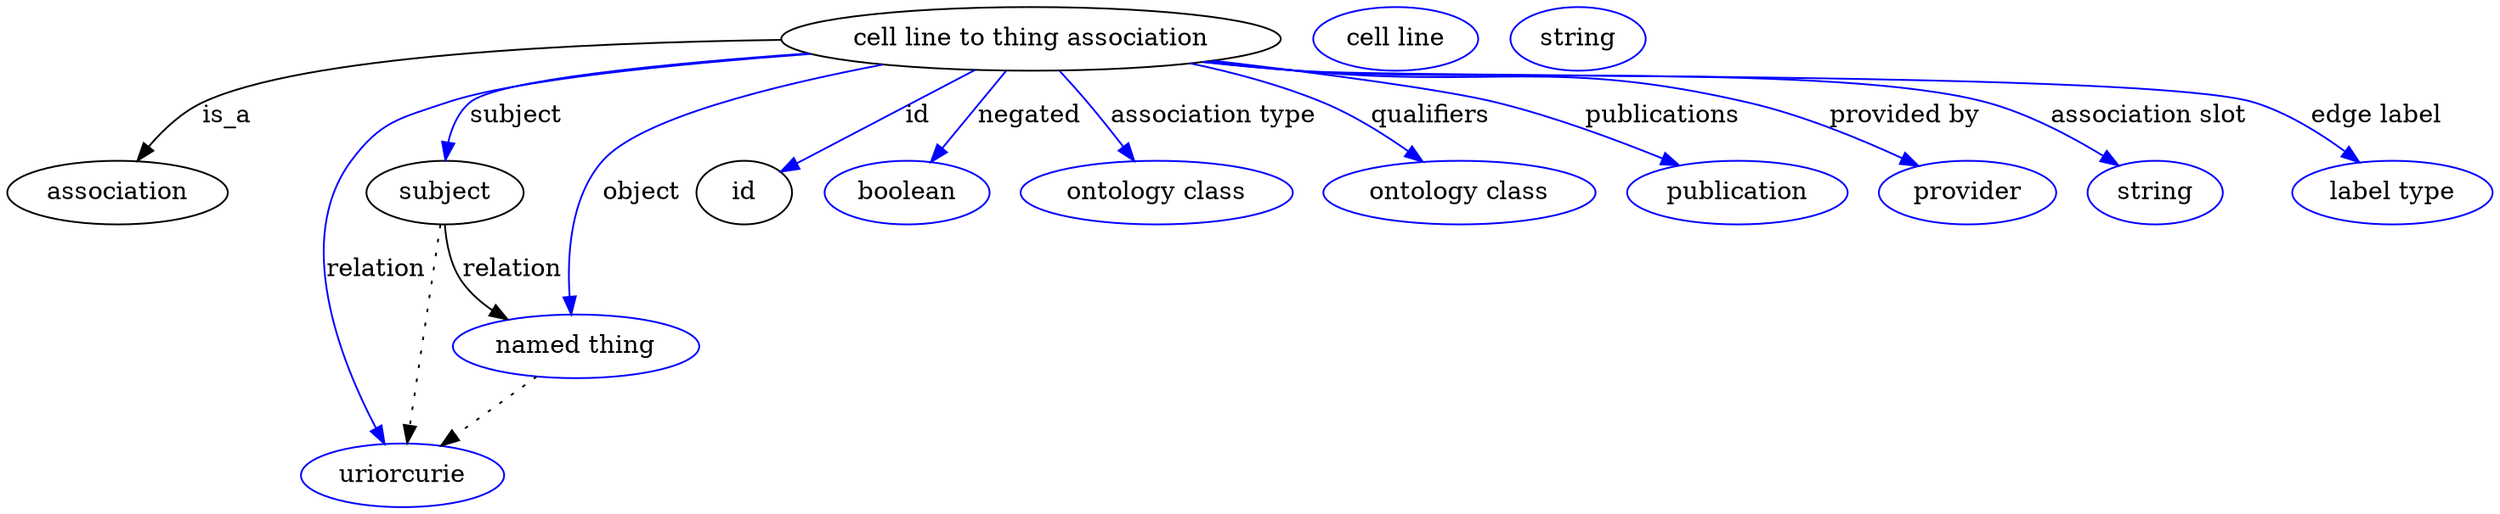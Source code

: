 digraph {
	graph [bb="0,0,1175.5,283"];
	node [label="\N"];
	"cell line to thing association"	 [height=0.5,
		label="cell line to thing association",
		pos="496.05,265",
		width=3.0692];
	association	 [height=0.5,
		pos="50.046,178",
		width=1.3902];
	"cell line to thing association" -> association	 [label=is_a,
		lp="103.05,221.5",
		pos="e,59.666,195.81 390.19,259.79 279.36,253.67 117.83,242.6 92.046,229 81.326,223.35 72.301,213.67 65.397,204.26"];
	subject	 [height=0.5,
		pos="203.05,178",
		width=0.99297];
	"cell line to thing association" -> subject	 [color=blue,
		label=subject,
		lp="241.55,221.5",
		pos="e,205.08,196.09 396.83,256.95 324.14,250.22 235.84,239.98 222.05,229 214.87,223.29 210.41,214.58 207.63,205.97",
		style=solid];
	relation	 [color=blue,
		height=0.5,
		label=uriorcurie,
		pos="185.05,18",
		width=1.2638];
	"cell line to thing association" -> relation	 [color=blue,
		label=relation,
		lp="167.05,134.5",
		pos="e,175.27,35.659 395.52,257.46 326.21,251.32 240.72,241.61 207.05,229 182.46,219.79 171.64,218.46 158.05,196 129.37,148.63 153.31,\
81.572 170.78,44.765",
		style=solid];
	object	 [color=blue,
		height=0.5,
		label="named thing",
		pos="268.05,91",
		width=1.5346];
	"cell line to thing association" -> object	 [color=blue,
		label=object,
		lp="301.05,178",
		pos="e,265.49,109.28 427.31,250.82 372.85,238.15 302.89,218.21 284.05,196 266.23,175 263.75,142.77 264.78,119.55",
		style=solid];
	id	 [height=0.5,
		pos="354.05,178",
		width=0.75];
	"cell line to thing association" -> id	 [color=blue,
		label=id,
		lp="439.55,221.5",
		pos="e,374.15,190.32 467.65,247.6 443,232.5 407.47,210.73 382.73,195.58",
		style=solid];
	negated	 [color=blue,
		height=0.5,
		label=boolean,
		pos="437.05,178",
		width=1.0652];
	"cell line to thing association" -> negated	 [color=blue,
		label=negated,
		lp="492.55,221.5",
		pos="e,448.85,195.41 483.82,246.97 475.4,234.56 464.09,217.88 454.7,204.03",
		style=solid];
	"association type"	 [color=blue,
		height=0.5,
		label="ontology class",
		pos="555.05,178",
		width=1.7151];
	"cell line to thing association" -> "association type"	 [color=blue,
		label="association type",
		lp="574.05,221.5",
		pos="e,543.04,195.71 508.27,246.97 516.63,234.64 527.85,218.1 537.21,204.3",
		style=solid];
	qualifiers	 [color=blue,
		height=0.5,
		label="ontology class",
		pos="696.05,178",
		width=1.7151];
	"cell line to thing association" -> qualifiers	 [color=blue,
		label=qualifiers,
		lp="674.05,221.5",
		pos="e,675.16,195.14 561.94,250.51 581.75,245.01 603.22,237.88 622.05,229 637.79,221.57 653.86,210.93 666.99,201.29",
		style=solid];
	publications	 [color=blue,
		height=0.5,
		label=publication,
		pos="826.05,178",
		width=1.3902];
	"cell line to thing association" -> publications	 [color=blue,
		label=publications,
		lp="779.55,221.5",
		pos="e,796.15,192.73 577.48,252.82 625.21,245.31 680.6,235.83 704.05,229 732.52,220.7 763.33,207.79 786.86,197.03",
		style=solid];
	"provided by"	 [color=blue,
		height=0.5,
		label=provider,
		pos="934.05,178",
		width=1.1193];
	"cell line to thing association" -> "provided by"	 [color=blue,
		label="provided by",
		lp="894.05,221.5",
		pos="e,908.42,192.05 575.01,252.36 588.35,250.43 602.08,248.56 615.05,247 704.54,236.25 729.71,251.3 817.05,229 845.92,221.63 876.74,\
207.93 899.5,196.58",
		style=solid];
	"association slot"	 [color=blue,
		height=0.5,
		label=string,
		pos="1023,178",
		width=0.84854];
	"cell line to thing association" -> "association slot"	 [color=blue,
		label="association slot",
		lp="1008,221.5",
		pos="e,1003.7,192.12 573.69,252.19 587.44,250.23 601.64,248.39 615.05,247 685.01,239.73 863.48,248.54 931.05,229 954.05,222.35 977.63,\
209.13 995.16,197.81",
		style=solid];
	"edge label"	 [color=blue,
		height=0.5,
		label="label type",
		pos="1130,178",
		width=1.2638];
	"cell line to thing association" -> "edge label"	 [color=blue,
		label="edge label",
		lp="1111,221.5",
		pos="e,1111.6,194.66 573.35,252.06 587.2,250.09 601.53,248.3 615.05,247 712.24,237.68 961.24,259.34 1054,229 1072.1,223.11 1089.8,211.64 \
1103.6,201.07",
		style=solid];
	subject -> relation	 [pos="e,187.1,36.223 201.02,159.96 197.91,132.35 191.95,79.375 188.25,46.525",
		style=dotted];
	subject -> object	 [label=relation,
		lp="240.05,134.5",
		pos="e,240.44,106.67 205.87,159.75 208.14,149.41 212.14,136.66 219.05,127 222.75,121.82 227.44,117.07 232.43,112.85"];
	"cell line to thing association_subject"	 [color=blue,
		height=0.5,
		label="cell line",
		pos="663.05,265",
		width=1.0832];
	object -> relation	 [pos="e,203.91,34.588 248.8,74.069 237.72,64.326 223.64,51.941 211.53,41.291",
		style=dotted];
	association_id	 [color=blue,
		height=0.5,
		label=string,
		pos="751.05,265",
		width=0.84854];
}
